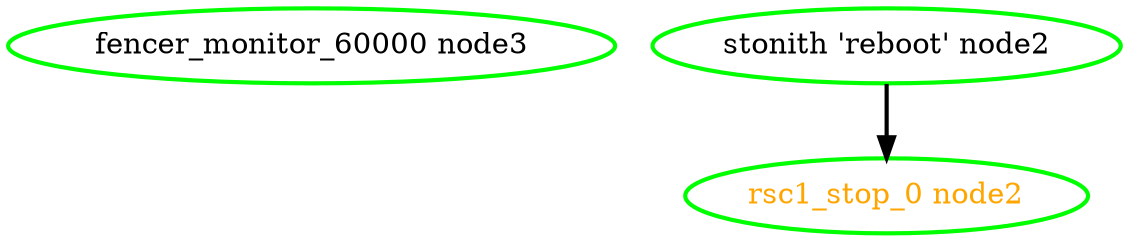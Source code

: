  digraph "g" {
"fencer_monitor_60000 node3" [ style=bold color="green" fontcolor="black"]
"rsc1_stop_0 node2" [ style=bold color="green" fontcolor="orange"]
"stonith 'reboot' node2" -> "rsc1_stop_0 node2" [ style = bold]
"stonith 'reboot' node2" [ style=bold color="green" fontcolor="black"]
}
